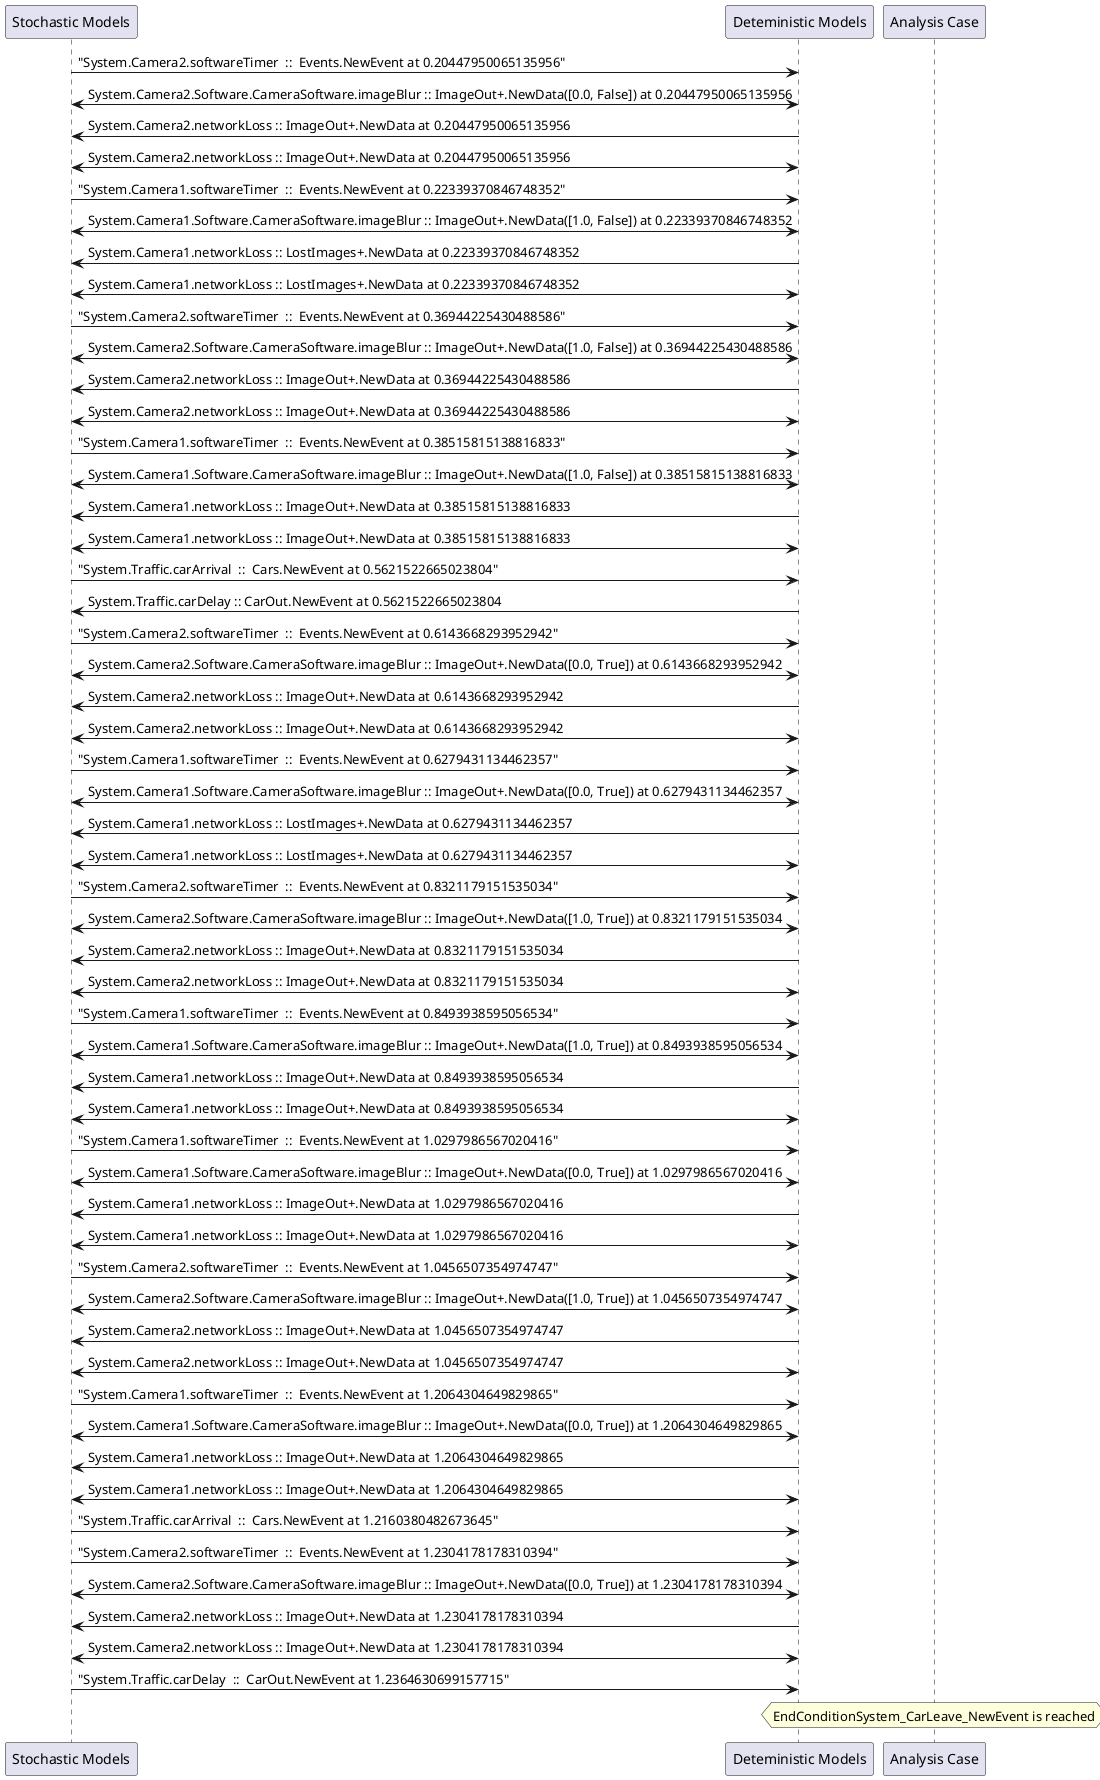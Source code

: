 
	@startuml
	participant "Stochastic Models" as stochmodel
	participant "Deteministic Models" as detmodel
	participant "Analysis Case" as analysis
	{26419_stop} stochmodel -> detmodel : "System.Camera2.softwareTimer  ::  Events.NewEvent at 0.20447950065135956"
detmodel <-> stochmodel : System.Camera2.Software.CameraSoftware.imageBlur :: ImageOut+.NewData([0.0, False]) at 0.20447950065135956
detmodel -> stochmodel : System.Camera2.networkLoss :: ImageOut+.NewData at 0.20447950065135956
detmodel <-> stochmodel : System.Camera2.networkLoss :: ImageOut+.NewData at 0.20447950065135956
{26403_stop} stochmodel -> detmodel : "System.Camera1.softwareTimer  ::  Events.NewEvent at 0.22339370846748352"
detmodel <-> stochmodel : System.Camera1.Software.CameraSoftware.imageBlur :: ImageOut+.NewData([1.0, False]) at 0.22339370846748352
detmodel -> stochmodel : System.Camera1.networkLoss :: LostImages+.NewData at 0.22339370846748352
detmodel <-> stochmodel : System.Camera1.networkLoss :: LostImages+.NewData at 0.22339370846748352
{26420_stop} stochmodel -> detmodel : "System.Camera2.softwareTimer  ::  Events.NewEvent at 0.36944225430488586"
detmodel <-> stochmodel : System.Camera2.Software.CameraSoftware.imageBlur :: ImageOut+.NewData([1.0, False]) at 0.36944225430488586
detmodel -> stochmodel : System.Camera2.networkLoss :: ImageOut+.NewData at 0.36944225430488586
detmodel <-> stochmodel : System.Camera2.networkLoss :: ImageOut+.NewData at 0.36944225430488586
{26404_stop} stochmodel -> detmodel : "System.Camera1.softwareTimer  ::  Events.NewEvent at 0.38515815138816833"
detmodel <-> stochmodel : System.Camera1.Software.CameraSoftware.imageBlur :: ImageOut+.NewData([1.0, False]) at 0.38515815138816833
detmodel -> stochmodel : System.Camera1.networkLoss :: ImageOut+.NewData at 0.38515815138816833
detmodel <-> stochmodel : System.Camera1.networkLoss :: ImageOut+.NewData at 0.38515815138816833
{26435_stop} stochmodel -> detmodel : "System.Traffic.carArrival  ::  Cars.NewEvent at 0.5621522665023804"
{26444_start} detmodel -> stochmodel : System.Traffic.carDelay :: CarOut.NewEvent at 0.5621522665023804
{26421_stop} stochmodel -> detmodel : "System.Camera2.softwareTimer  ::  Events.NewEvent at 0.6143668293952942"
detmodel <-> stochmodel : System.Camera2.Software.CameraSoftware.imageBlur :: ImageOut+.NewData([0.0, True]) at 0.6143668293952942
detmodel -> stochmodel : System.Camera2.networkLoss :: ImageOut+.NewData at 0.6143668293952942
detmodel <-> stochmodel : System.Camera2.networkLoss :: ImageOut+.NewData at 0.6143668293952942
{26405_stop} stochmodel -> detmodel : "System.Camera1.softwareTimer  ::  Events.NewEvent at 0.6279431134462357"
detmodel <-> stochmodel : System.Camera1.Software.CameraSoftware.imageBlur :: ImageOut+.NewData([0.0, True]) at 0.6279431134462357
detmodel -> stochmodel : System.Camera1.networkLoss :: LostImages+.NewData at 0.6279431134462357
detmodel <-> stochmodel : System.Camera1.networkLoss :: LostImages+.NewData at 0.6279431134462357
{26422_stop} stochmodel -> detmodel : "System.Camera2.softwareTimer  ::  Events.NewEvent at 0.8321179151535034"
detmodel <-> stochmodel : System.Camera2.Software.CameraSoftware.imageBlur :: ImageOut+.NewData([1.0, True]) at 0.8321179151535034
detmodel -> stochmodel : System.Camera2.networkLoss :: ImageOut+.NewData at 0.8321179151535034
detmodel <-> stochmodel : System.Camera2.networkLoss :: ImageOut+.NewData at 0.8321179151535034
{26406_stop} stochmodel -> detmodel : "System.Camera1.softwareTimer  ::  Events.NewEvent at 0.8493938595056534"
detmodel <-> stochmodel : System.Camera1.Software.CameraSoftware.imageBlur :: ImageOut+.NewData([1.0, True]) at 0.8493938595056534
detmodel -> stochmodel : System.Camera1.networkLoss :: ImageOut+.NewData at 0.8493938595056534
detmodel <-> stochmodel : System.Camera1.networkLoss :: ImageOut+.NewData at 0.8493938595056534
{26407_stop} stochmodel -> detmodel : "System.Camera1.softwareTimer  ::  Events.NewEvent at 1.0297986567020416"
detmodel <-> stochmodel : System.Camera1.Software.CameraSoftware.imageBlur :: ImageOut+.NewData([0.0, True]) at 1.0297986567020416
detmodel -> stochmodel : System.Camera1.networkLoss :: ImageOut+.NewData at 1.0297986567020416
detmodel <-> stochmodel : System.Camera1.networkLoss :: ImageOut+.NewData at 1.0297986567020416
{26423_stop} stochmodel -> detmodel : "System.Camera2.softwareTimer  ::  Events.NewEvent at 1.0456507354974747"
detmodel <-> stochmodel : System.Camera2.Software.CameraSoftware.imageBlur :: ImageOut+.NewData([1.0, True]) at 1.0456507354974747
detmodel -> stochmodel : System.Camera2.networkLoss :: ImageOut+.NewData at 1.0456507354974747
detmodel <-> stochmodel : System.Camera2.networkLoss :: ImageOut+.NewData at 1.0456507354974747
{26408_stop} stochmodel -> detmodel : "System.Camera1.softwareTimer  ::  Events.NewEvent at 1.2064304649829865"
detmodel <-> stochmodel : System.Camera1.Software.CameraSoftware.imageBlur :: ImageOut+.NewData([0.0, True]) at 1.2064304649829865
detmodel -> stochmodel : System.Camera1.networkLoss :: ImageOut+.NewData at 1.2064304649829865
detmodel <-> stochmodel : System.Camera1.networkLoss :: ImageOut+.NewData at 1.2064304649829865
{26436_stop} stochmodel -> detmodel : "System.Traffic.carArrival  ::  Cars.NewEvent at 1.2160380482673645"
{26424_stop} stochmodel -> detmodel : "System.Camera2.softwareTimer  ::  Events.NewEvent at 1.2304178178310394"
detmodel <-> stochmodel : System.Camera2.Software.CameraSoftware.imageBlur :: ImageOut+.NewData([0.0, True]) at 1.2304178178310394
detmodel -> stochmodel : System.Camera2.networkLoss :: ImageOut+.NewData at 1.2304178178310394
detmodel <-> stochmodel : System.Camera2.networkLoss :: ImageOut+.NewData at 1.2304178178310394
{26444_stop} stochmodel -> detmodel : "System.Traffic.carDelay  ::  CarOut.NewEvent at 1.2364630699157715"
{26444_start} <-> {26444_stop} : delay
hnote over analysis 
EndConditionSystem_CarLeave_NewEvent is reached
endnote
@enduml